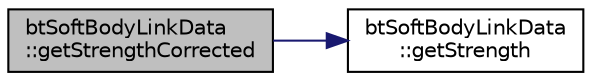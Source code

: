 digraph "btSoftBodyLinkData::getStrengthCorrected"
{
  edge [fontname="Helvetica",fontsize="10",labelfontname="Helvetica",labelfontsize="10"];
  node [fontname="Helvetica",fontsize="10",shape=record];
  rankdir="LR";
  Node1 [label="btSoftBodyLinkData\l::getStrengthCorrected",height=0.2,width=0.4,color="black", fillcolor="grey75", style="filled", fontcolor="black"];
  Node1 -> Node2 [color="midnightblue",fontsize="10",style="solid",fontname="Helvetica"];
  Node2 [label="btSoftBodyLinkData\l::getStrength",height=0.2,width=0.4,color="black", fillcolor="white", style="filled",URL="$classbt_soft_body_link_data.html#aedff3a1100ab4177e7035a6400f91b87"];
}
